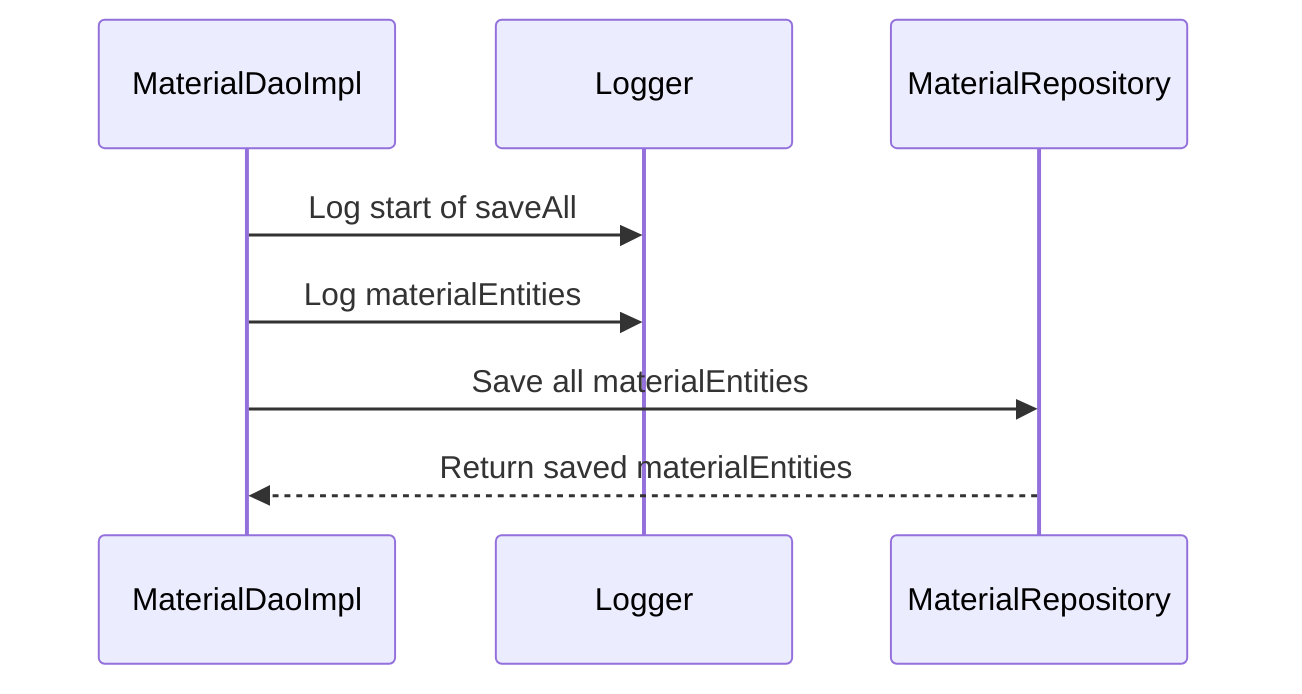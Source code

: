 sequenceDiagram
    participant MaterialDaoImpl
    participant Logger
    participant MaterialRepository
    
    MaterialDaoImpl->>Logger: Log start of saveAll
    MaterialDaoImpl->>Logger: Log materialEntities
    MaterialDaoImpl->>MaterialRepository: Save all materialEntities
    MaterialRepository-->>MaterialDaoImpl: Return saved materialEntities